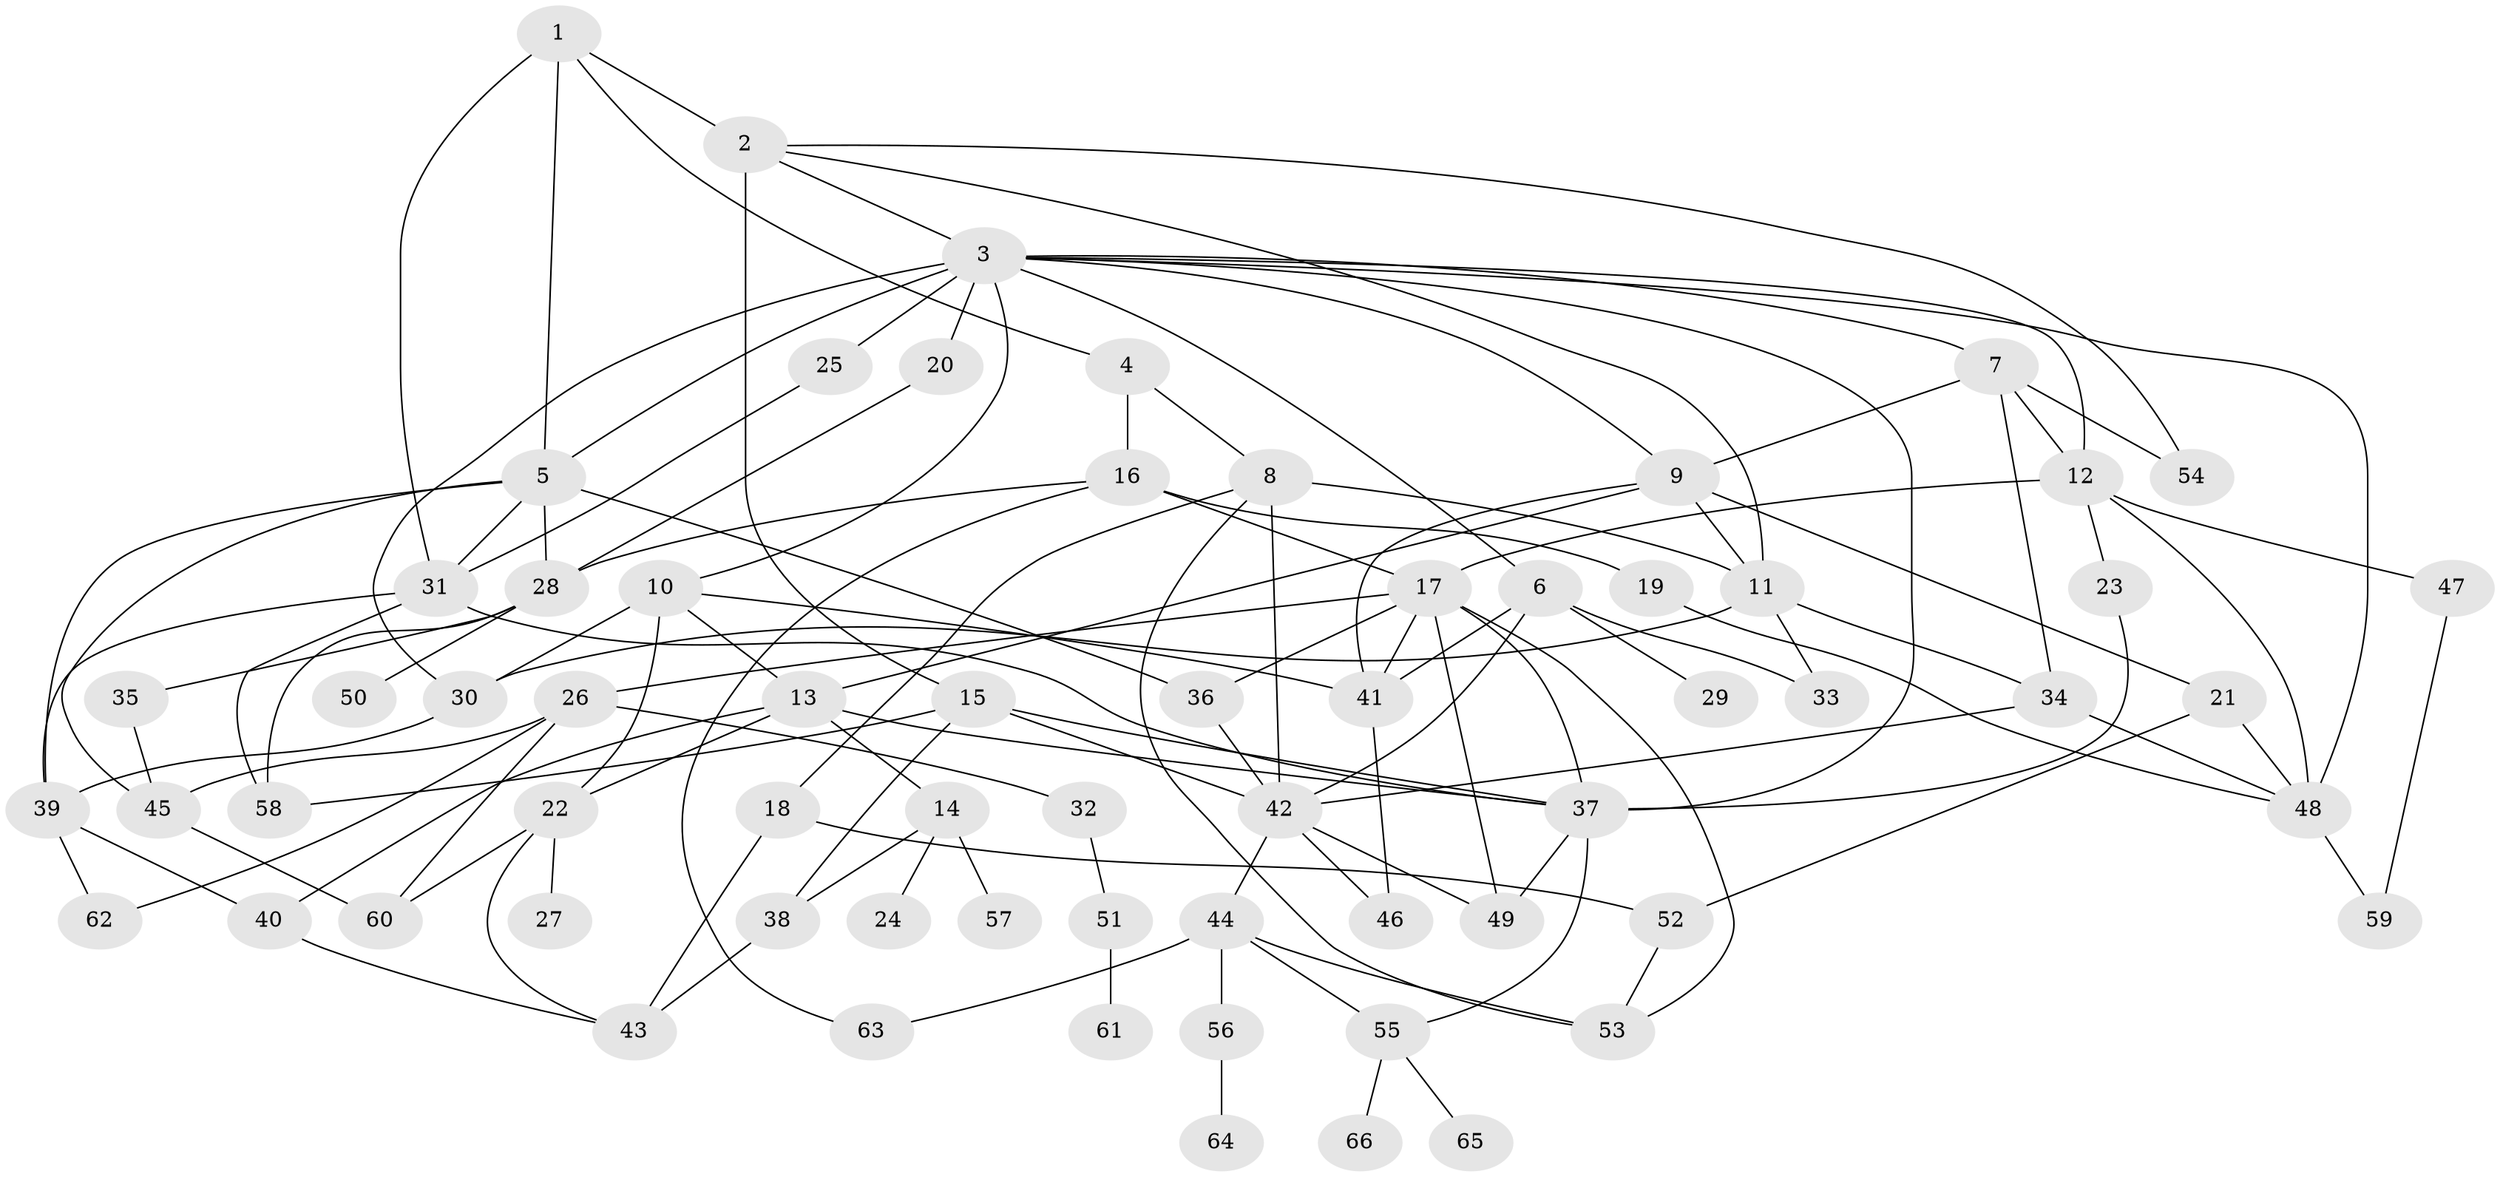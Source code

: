 // original degree distribution, {4: 0.11363636363636363, 7: 0.03787878787878788, 10: 0.007575757575757576, 5: 0.09090909090909091, 3: 0.20454545454545456, 6: 0.045454545454545456, 8: 0.007575757575757576, 1: 0.22727272727272727, 2: 0.26515151515151514}
// Generated by graph-tools (version 1.1) at 2025/48/03/04/25 22:48:45]
// undirected, 66 vertices, 123 edges
graph export_dot {
  node [color=gray90,style=filled];
  1;
  2;
  3;
  4;
  5;
  6;
  7;
  8;
  9;
  10;
  11;
  12;
  13;
  14;
  15;
  16;
  17;
  18;
  19;
  20;
  21;
  22;
  23;
  24;
  25;
  26;
  27;
  28;
  29;
  30;
  31;
  32;
  33;
  34;
  35;
  36;
  37;
  38;
  39;
  40;
  41;
  42;
  43;
  44;
  45;
  46;
  47;
  48;
  49;
  50;
  51;
  52;
  53;
  54;
  55;
  56;
  57;
  58;
  59;
  60;
  61;
  62;
  63;
  64;
  65;
  66;
  1 -- 2 [weight=1.0];
  1 -- 4 [weight=1.0];
  1 -- 5 [weight=1.0];
  1 -- 31 [weight=1.0];
  2 -- 3 [weight=1.0];
  2 -- 11 [weight=1.0];
  2 -- 15 [weight=3.0];
  2 -- 54 [weight=1.0];
  3 -- 5 [weight=2.0];
  3 -- 6 [weight=1.0];
  3 -- 7 [weight=1.0];
  3 -- 9 [weight=1.0];
  3 -- 10 [weight=1.0];
  3 -- 12 [weight=1.0];
  3 -- 20 [weight=1.0];
  3 -- 25 [weight=2.0];
  3 -- 30 [weight=1.0];
  3 -- 37 [weight=1.0];
  3 -- 48 [weight=1.0];
  4 -- 8 [weight=1.0];
  4 -- 16 [weight=1.0];
  5 -- 28 [weight=1.0];
  5 -- 31 [weight=1.0];
  5 -- 36 [weight=1.0];
  5 -- 39 [weight=1.0];
  5 -- 45 [weight=1.0];
  6 -- 29 [weight=1.0];
  6 -- 33 [weight=1.0];
  6 -- 41 [weight=1.0];
  6 -- 42 [weight=1.0];
  7 -- 9 [weight=2.0];
  7 -- 12 [weight=1.0];
  7 -- 34 [weight=1.0];
  7 -- 54 [weight=1.0];
  8 -- 11 [weight=2.0];
  8 -- 18 [weight=1.0];
  8 -- 42 [weight=1.0];
  8 -- 53 [weight=1.0];
  9 -- 11 [weight=1.0];
  9 -- 13 [weight=1.0];
  9 -- 21 [weight=1.0];
  9 -- 41 [weight=1.0];
  10 -- 13 [weight=1.0];
  10 -- 22 [weight=1.0];
  10 -- 30 [weight=2.0];
  10 -- 41 [weight=1.0];
  11 -- 30 [weight=1.0];
  11 -- 33 [weight=1.0];
  11 -- 34 [weight=1.0];
  12 -- 17 [weight=1.0];
  12 -- 23 [weight=1.0];
  12 -- 47 [weight=2.0];
  12 -- 48 [weight=1.0];
  13 -- 14 [weight=1.0];
  13 -- 22 [weight=1.0];
  13 -- 37 [weight=1.0];
  13 -- 40 [weight=1.0];
  14 -- 24 [weight=1.0];
  14 -- 38 [weight=1.0];
  14 -- 57 [weight=1.0];
  15 -- 37 [weight=1.0];
  15 -- 38 [weight=1.0];
  15 -- 42 [weight=3.0];
  15 -- 58 [weight=1.0];
  16 -- 17 [weight=1.0];
  16 -- 19 [weight=1.0];
  16 -- 28 [weight=1.0];
  16 -- 63 [weight=1.0];
  17 -- 26 [weight=1.0];
  17 -- 36 [weight=1.0];
  17 -- 37 [weight=1.0];
  17 -- 41 [weight=1.0];
  17 -- 49 [weight=1.0];
  17 -- 53 [weight=1.0];
  18 -- 43 [weight=2.0];
  18 -- 52 [weight=2.0];
  19 -- 48 [weight=1.0];
  20 -- 28 [weight=1.0];
  21 -- 48 [weight=1.0];
  21 -- 52 [weight=1.0];
  22 -- 27 [weight=1.0];
  22 -- 43 [weight=1.0];
  22 -- 60 [weight=1.0];
  23 -- 37 [weight=1.0];
  25 -- 31 [weight=1.0];
  26 -- 32 [weight=1.0];
  26 -- 45 [weight=1.0];
  26 -- 60 [weight=1.0];
  26 -- 62 [weight=1.0];
  28 -- 35 [weight=1.0];
  28 -- 50 [weight=1.0];
  28 -- 58 [weight=1.0];
  30 -- 39 [weight=1.0];
  31 -- 37 [weight=1.0];
  31 -- 39 [weight=1.0];
  31 -- 58 [weight=1.0];
  32 -- 51 [weight=1.0];
  34 -- 42 [weight=1.0];
  34 -- 48 [weight=1.0];
  35 -- 45 [weight=1.0];
  36 -- 42 [weight=1.0];
  37 -- 49 [weight=1.0];
  37 -- 55 [weight=1.0];
  38 -- 43 [weight=1.0];
  39 -- 40 [weight=1.0];
  39 -- 62 [weight=1.0];
  40 -- 43 [weight=1.0];
  41 -- 46 [weight=1.0];
  42 -- 44 [weight=1.0];
  42 -- 46 [weight=1.0];
  42 -- 49 [weight=1.0];
  44 -- 53 [weight=1.0];
  44 -- 55 [weight=1.0];
  44 -- 56 [weight=1.0];
  44 -- 63 [weight=1.0];
  45 -- 60 [weight=1.0];
  47 -- 59 [weight=1.0];
  48 -- 59 [weight=1.0];
  51 -- 61 [weight=1.0];
  52 -- 53 [weight=1.0];
  55 -- 65 [weight=1.0];
  55 -- 66 [weight=1.0];
  56 -- 64 [weight=1.0];
}
